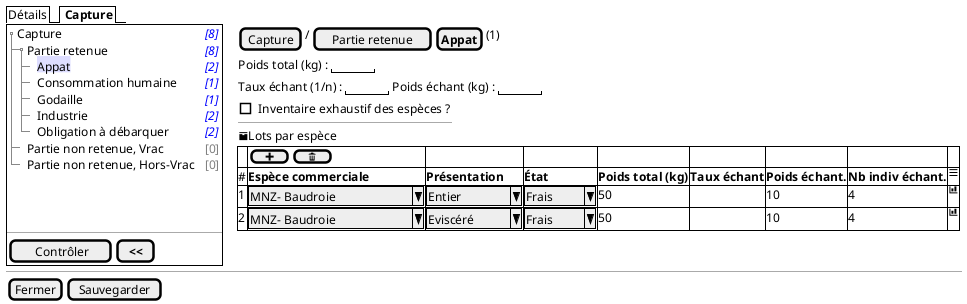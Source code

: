 @startsalt
{
  {/ Détails | <b> Capture }
  {+
   {T
       + Capture    | <i><color:blue>[8]
       ++ Partie retenue       | <i><color:blue>[8]
       +++ <back:#DDF>Appat | <i><color:blue>[2]
       +++ Consommation humaine | <i><color:blue>[1]
       +++ Godaille | <i><color:blue>[1]
       +++ Industrie | <i><color:blue>[2]
       +++ Obligation à débarquer| <i><color:blue>[2]
       ++ Partie non retenue, Vrac | <color:gray>[0]
       ++ Partie non retenue, Hors-Vrac | <color:gray>[0]
   }
    .
    .
    .
   --
   {
      [<&checkmark> Contrôler] | [ <b><< ]
   }
  } | . | {
    { [Capture] | / | [Partie retenue] | [<b>Appat]|(1) }

    {Poids total (kg) : | "     " }

    {Taux échant (1/n) : | "     " | Poids échant (kg) : | "     " }

    { [ ] Inventaire exhaustif des espèces ?
    ---
    <&box>Lots par espèce
    }


    {#
          . | {[ <&plus> ] | [ <&trash> ] } | . | . | . | . | . | .
          # | <b>Espèce commerciale  | <b>Présentation | <b>État | <b>Poids total (kg)     |  <b>Taux échant  | <b>Poids échant. | <b>Nb indiv échant. | <&menu>
          1 | ^MNZ- Baudroie       ^ | ^ Entier   ^ | ^ Frais ^ | 50   |  .   |   10          | 4 | <&bar-chart>
          2 | ^MNZ- Baudroie       ^ | ^ Eviscéré ^ | ^ Frais ^ | 50   |  .   |   10          | 4 | <&bar-chart>
        }
  }

  -- | -- | --
  { [Fermer] | [Sauvegarder] }
}
@endsalt

